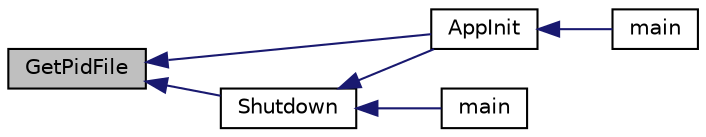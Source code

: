 digraph "GetPidFile"
{
  edge [fontname="Helvetica",fontsize="10",labelfontname="Helvetica",labelfontsize="10"];
  node [fontname="Helvetica",fontsize="10",shape=record];
  rankdir="LR";
  Node2979 [label="GetPidFile",height=0.2,width=0.4,color="black", fillcolor="grey75", style="filled", fontcolor="black"];
  Node2979 -> Node2980 [dir="back",color="midnightblue",fontsize="10",style="solid",fontname="Helvetica"];
  Node2980 [label="Shutdown",height=0.2,width=0.4,color="black", fillcolor="white", style="filled",URL="$d8/dc0/init_8h.html#ac5f038c2b480cf9ef5e19e3eba8dbaf9"];
  Node2980 -> Node2981 [dir="back",color="midnightblue",fontsize="10",style="solid",fontname="Helvetica"];
  Node2981 [label="AppInit",height=0.2,width=0.4,color="black", fillcolor="white", style="filled",URL="$d4/d35/iond_8cpp.html#ac59316b767e6984e1285f0531275286b"];
  Node2981 -> Node2982 [dir="back",color="midnightblue",fontsize="10",style="solid",fontname="Helvetica"];
  Node2982 [label="main",height=0.2,width=0.4,color="black", fillcolor="white", style="filled",URL="$d4/d35/iond_8cpp.html#a0ddf1224851353fc92bfbff6f499fa97"];
  Node2980 -> Node2983 [dir="back",color="midnightblue",fontsize="10",style="solid",fontname="Helvetica"];
  Node2983 [label="main",height=0.2,width=0.4,color="black", fillcolor="white", style="filled",URL="$d5/d2d/ion_8cpp.html#a0ddf1224851353fc92bfbff6f499fa97"];
  Node2979 -> Node2981 [dir="back",color="midnightblue",fontsize="10",style="solid",fontname="Helvetica"];
}
